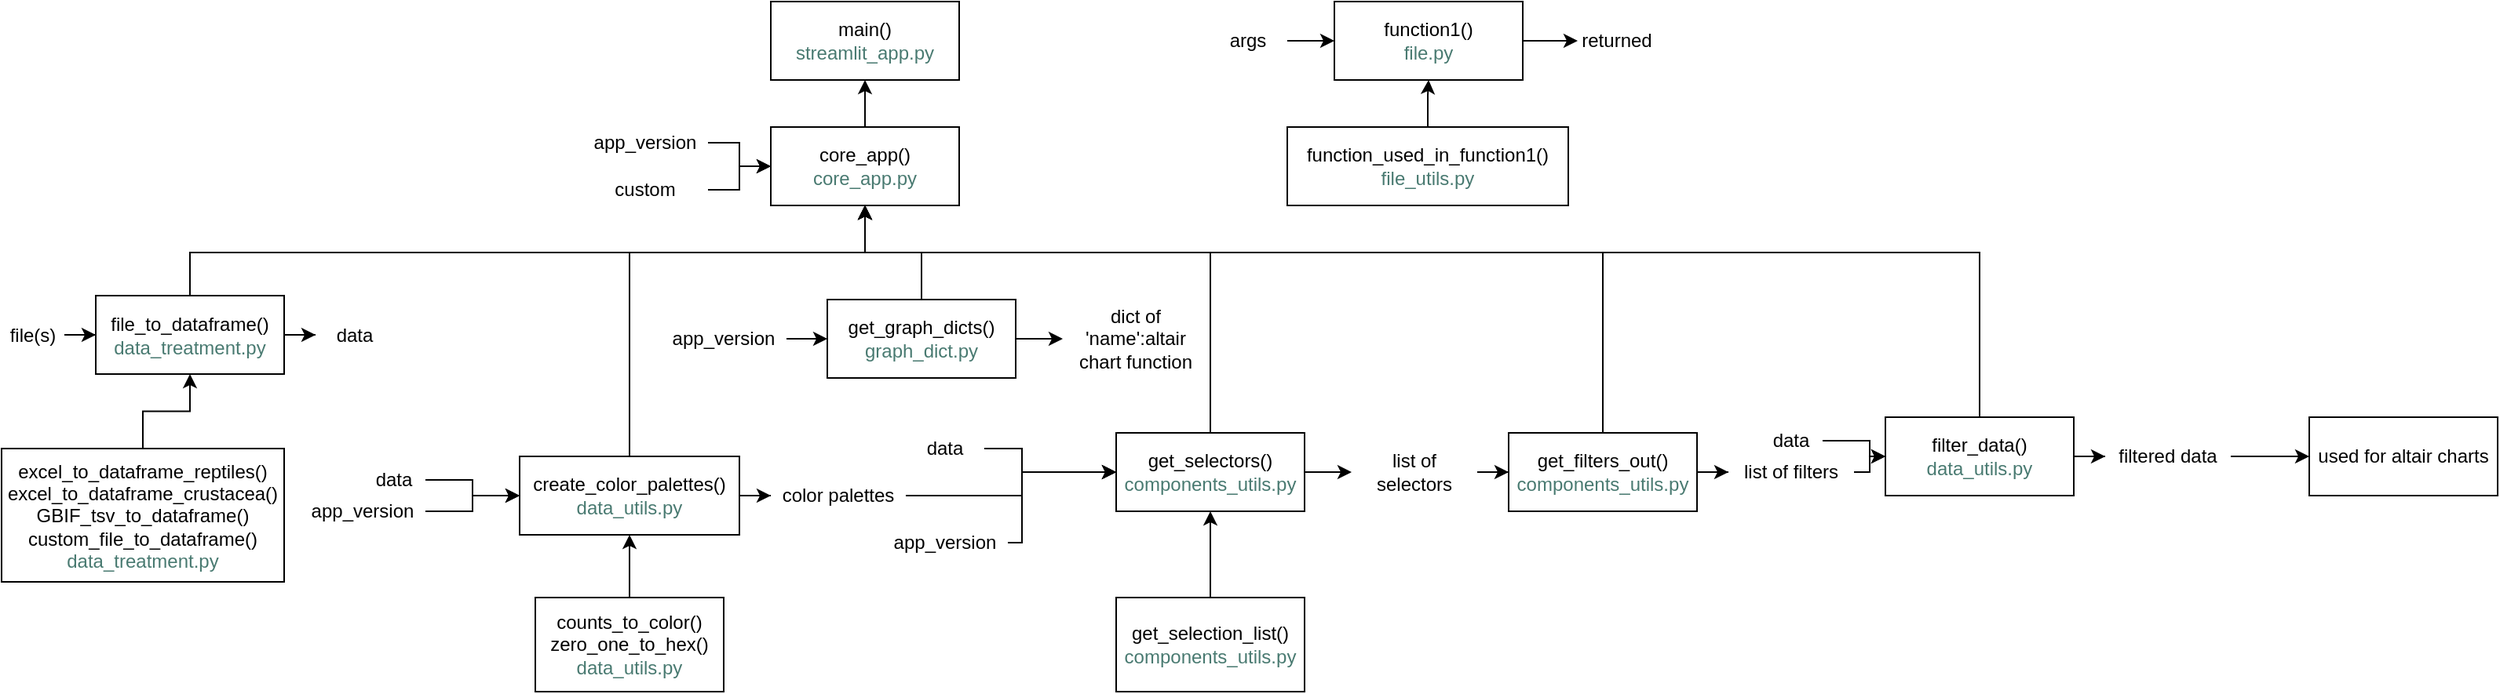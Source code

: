 <mxfile version="20.2.2" type="device"><diagram id="C5RBs43oDa-KdzZeNtuy" name="Page-1"><mxGraphModel dx="1745" dy="518" grid="1" gridSize="10" guides="1" tooltips="1" connect="1" arrows="1" fold="1" page="1" pageScale="1" pageWidth="827" pageHeight="1169" math="0" shadow="0"><root><mxCell id="WIyWlLk6GJQsqaUBKTNV-0"/><mxCell id="WIyWlLk6GJQsqaUBKTNV-1" parent="WIyWlLk6GJQsqaUBKTNV-0"/><mxCell id="5Yt961MOaG9CZg4HLsml-0" value="main()&lt;br&gt;&lt;div&gt;&lt;font color=&quot;#497A71&quot;&gt;streamlit_app.py&lt;/font&gt;&lt;/div&gt;" style="rounded=0;whiteSpace=wrap;html=1;" vertex="1" parent="WIyWlLk6GJQsqaUBKTNV-1"><mxGeometry x="340" y="120" width="120" height="50" as="geometry"/></mxCell><mxCell id="5Yt961MOaG9CZg4HLsml-9" value="" style="edgeStyle=orthogonalEdgeStyle;rounded=0;orthogonalLoop=1;jettySize=auto;html=1;" edge="1" parent="WIyWlLk6GJQsqaUBKTNV-1" source="5Yt961MOaG9CZg4HLsml-8" target="5Yt961MOaG9CZg4HLsml-0"><mxGeometry relative="1" as="geometry"/></mxCell><mxCell id="5Yt961MOaG9CZg4HLsml-8" value="&lt;div&gt;core_app()&lt;/div&gt;&lt;div&gt;&lt;font color=&quot;#497A71&quot;&gt;core_app.py&lt;/font&gt;&lt;br&gt;&lt;/div&gt;" style="rounded=0;whiteSpace=wrap;html=1;" vertex="1" parent="WIyWlLk6GJQsqaUBKTNV-1"><mxGeometry x="340" y="200" width="120" height="50" as="geometry"/></mxCell><mxCell id="5Yt961MOaG9CZg4HLsml-28" style="edgeStyle=orthogonalEdgeStyle;rounded=0;orthogonalLoop=1;jettySize=auto;html=1;exitX=0.5;exitY=0;exitDx=0;exitDy=0;" edge="1" parent="WIyWlLk6GJQsqaUBKTNV-1" source="5Yt961MOaG9CZg4HLsml-10"><mxGeometry relative="1" as="geometry"><mxPoint x="400" y="250" as="targetPoint"/><Array as="points"><mxPoint x="-30" y="280"/><mxPoint x="400" y="280"/></Array></mxGeometry></mxCell><mxCell id="5Yt961MOaG9CZg4HLsml-37" value="" style="edgeStyle=orthogonalEdgeStyle;rounded=0;orthogonalLoop=1;jettySize=auto;html=1;" edge="1" parent="WIyWlLk6GJQsqaUBKTNV-1" source="5Yt961MOaG9CZg4HLsml-10" target="5Yt961MOaG9CZg4HLsml-36"><mxGeometry relative="1" as="geometry"/></mxCell><mxCell id="5Yt961MOaG9CZg4HLsml-10" value="&lt;div&gt;file_to_dataframe()&lt;/div&gt;&lt;div&gt;&lt;font color=&quot;#497A71&quot;&gt;data_treatment.py&lt;/font&gt;&lt;br&gt;&lt;/div&gt;" style="rounded=0;whiteSpace=wrap;html=1;" vertex="1" parent="WIyWlLk6GJQsqaUBKTNV-1"><mxGeometry x="-90" y="307.5" width="120" height="50" as="geometry"/></mxCell><mxCell id="5Yt961MOaG9CZg4HLsml-27" style="edgeStyle=orthogonalEdgeStyle;rounded=0;orthogonalLoop=1;jettySize=auto;html=1;exitX=0.5;exitY=0;exitDx=0;exitDy=0;entryX=0.5;entryY=1;entryDx=0;entryDy=0;" edge="1" parent="WIyWlLk6GJQsqaUBKTNV-1" source="5Yt961MOaG9CZg4HLsml-11" target="5Yt961MOaG9CZg4HLsml-8"><mxGeometry relative="1" as="geometry"><Array as="points"><mxPoint x="250" y="280"/><mxPoint x="400" y="280"/></Array></mxGeometry></mxCell><mxCell id="5Yt961MOaG9CZg4HLsml-49" value="" style="edgeStyle=orthogonalEdgeStyle;rounded=0;orthogonalLoop=1;jettySize=auto;html=1;" edge="1" parent="WIyWlLk6GJQsqaUBKTNV-1" source="5Yt961MOaG9CZg4HLsml-11" target="5Yt961MOaG9CZg4HLsml-48"><mxGeometry relative="1" as="geometry"/></mxCell><mxCell id="5Yt961MOaG9CZg4HLsml-11" value="&lt;div&gt;create_color_palettes()&lt;/div&gt;&lt;div&gt;&lt;font color=&quot;#497A71&quot;&gt;data_utils.py&lt;/font&gt;&lt;br&gt;&lt;/div&gt;" style="rounded=0;whiteSpace=wrap;html=1;" vertex="1" parent="WIyWlLk6GJQsqaUBKTNV-1"><mxGeometry x="180" y="410" width="140" height="50" as="geometry"/></mxCell><mxCell id="5Yt961MOaG9CZg4HLsml-14" value="" style="edgeStyle=orthogonalEdgeStyle;rounded=0;orthogonalLoop=1;jettySize=auto;html=1;" edge="1" parent="WIyWlLk6GJQsqaUBKTNV-1" source="5Yt961MOaG9CZg4HLsml-12" target="5Yt961MOaG9CZg4HLsml-8"><mxGeometry relative="1" as="geometry"/></mxCell><mxCell id="5Yt961MOaG9CZg4HLsml-12" value="app_version" style="text;html=1;strokeColor=none;fillColor=none;align=center;verticalAlign=middle;whiteSpace=wrap;rounded=0;" vertex="1" parent="WIyWlLk6GJQsqaUBKTNV-1"><mxGeometry x="220" y="200" width="80" height="20" as="geometry"/></mxCell><mxCell id="5Yt961MOaG9CZg4HLsml-15" value="" style="edgeStyle=orthogonalEdgeStyle;rounded=0;orthogonalLoop=1;jettySize=auto;html=1;" edge="1" parent="WIyWlLk6GJQsqaUBKTNV-1" source="5Yt961MOaG9CZg4HLsml-13" target="5Yt961MOaG9CZg4HLsml-8"><mxGeometry relative="1" as="geometry"/></mxCell><mxCell id="5Yt961MOaG9CZg4HLsml-13" value="custom" style="text;html=1;strokeColor=none;fillColor=none;align=center;verticalAlign=middle;whiteSpace=wrap;rounded=0;" vertex="1" parent="WIyWlLk6GJQsqaUBKTNV-1"><mxGeometry x="220" y="230" width="80" height="20" as="geometry"/></mxCell><mxCell id="5Yt961MOaG9CZg4HLsml-55" style="edgeStyle=orthogonalEdgeStyle;rounded=0;orthogonalLoop=1;jettySize=auto;html=1;exitX=0.5;exitY=0;exitDx=0;exitDy=0;entryX=0.5;entryY=1;entryDx=0;entryDy=0;" edge="1" parent="WIyWlLk6GJQsqaUBKTNV-1" source="5Yt961MOaG9CZg4HLsml-18" target="5Yt961MOaG9CZg4HLsml-8"><mxGeometry relative="1" as="geometry"><Array as="points"><mxPoint x="620" y="280"/><mxPoint x="400" y="280"/></Array></mxGeometry></mxCell><mxCell id="5Yt961MOaG9CZg4HLsml-64" value="" style="edgeStyle=orthogonalEdgeStyle;rounded=0;orthogonalLoop=1;jettySize=auto;html=1;" edge="1" parent="WIyWlLk6GJQsqaUBKTNV-1" source="5Yt961MOaG9CZg4HLsml-18" target="5Yt961MOaG9CZg4HLsml-22"><mxGeometry relative="1" as="geometry"/></mxCell><mxCell id="5Yt961MOaG9CZg4HLsml-18" value="&lt;div&gt;get_selectors()&lt;/div&gt;&lt;div&gt;&lt;font color=&quot;#497A71&quot;&gt;components_utils.py&lt;/font&gt;&lt;br&gt;&lt;/div&gt;" style="rounded=0;whiteSpace=wrap;html=1;" vertex="1" parent="WIyWlLk6GJQsqaUBKTNV-1"><mxGeometry x="560" y="395" width="120" height="50" as="geometry"/></mxCell><mxCell id="5Yt961MOaG9CZg4HLsml-53" value="" style="edgeStyle=orthogonalEdgeStyle;rounded=0;orthogonalLoop=1;jettySize=auto;html=1;" edge="1" parent="WIyWlLk6GJQsqaUBKTNV-1" source="5Yt961MOaG9CZg4HLsml-19" target="5Yt961MOaG9CZg4HLsml-52"><mxGeometry relative="1" as="geometry"/></mxCell><mxCell id="5Yt961MOaG9CZg4HLsml-63" value="" style="edgeStyle=orthogonalEdgeStyle;rounded=0;orthogonalLoop=1;jettySize=auto;html=1;" edge="1" parent="WIyWlLk6GJQsqaUBKTNV-1" source="5Yt961MOaG9CZg4HLsml-19" target="5Yt961MOaG9CZg4HLsml-8"><mxGeometry relative="1" as="geometry"/></mxCell><mxCell id="5Yt961MOaG9CZg4HLsml-19" value="&lt;div&gt;get_graph_dicts()&lt;/div&gt;&lt;div&gt;&lt;font color=&quot;#497A71&quot;&gt;graph_dict.py&lt;/font&gt;&lt;br&gt;&lt;/div&gt;" style="rounded=0;whiteSpace=wrap;html=1;" vertex="1" parent="WIyWlLk6GJQsqaUBKTNV-1"><mxGeometry x="376" y="310" width="120" height="50" as="geometry"/></mxCell><mxCell id="5Yt961MOaG9CZg4HLsml-25" value="" style="edgeStyle=orthogonalEdgeStyle;rounded=0;orthogonalLoop=1;jettySize=auto;html=1;" edge="1" parent="WIyWlLk6GJQsqaUBKTNV-1" source="5Yt961MOaG9CZg4HLsml-20" target="5Yt961MOaG9CZg4HLsml-24"><mxGeometry relative="1" as="geometry"/></mxCell><mxCell id="5Yt961MOaG9CZg4HLsml-29" style="edgeStyle=orthogonalEdgeStyle;rounded=0;orthogonalLoop=1;jettySize=auto;html=1;exitX=0.5;exitY=0;exitDx=0;exitDy=0;" edge="1" parent="WIyWlLk6GJQsqaUBKTNV-1" source="5Yt961MOaG9CZg4HLsml-20"><mxGeometry relative="1" as="geometry"><mxPoint x="400" y="250" as="targetPoint"/><Array as="points"><mxPoint x="870" y="280"/><mxPoint x="400" y="280"/></Array></mxGeometry></mxCell><mxCell id="5Yt961MOaG9CZg4HLsml-20" value="&lt;div&gt;get_filters_out()&lt;/div&gt;&lt;div&gt;&lt;font color=&quot;#497A71&quot;&gt;components_utils.py&lt;/font&gt;&lt;br&gt;&lt;/div&gt;" style="rounded=0;whiteSpace=wrap;html=1;" vertex="1" parent="WIyWlLk6GJQsqaUBKTNV-1"><mxGeometry x="810" y="395" width="120" height="50" as="geometry"/></mxCell><mxCell id="5Yt961MOaG9CZg4HLsml-23" value="" style="edgeStyle=orthogonalEdgeStyle;rounded=0;orthogonalLoop=1;jettySize=auto;html=1;" edge="1" parent="WIyWlLk6GJQsqaUBKTNV-1" source="5Yt961MOaG9CZg4HLsml-22" target="5Yt961MOaG9CZg4HLsml-20"><mxGeometry relative="1" as="geometry"/></mxCell><mxCell id="5Yt961MOaG9CZg4HLsml-22" value="list of selectors" style="text;html=1;strokeColor=none;fillColor=none;align=center;verticalAlign=middle;whiteSpace=wrap;rounded=0;" vertex="1" parent="WIyWlLk6GJQsqaUBKTNV-1"><mxGeometry x="710" y="410" width="80" height="20" as="geometry"/></mxCell><mxCell id="5Yt961MOaG9CZg4HLsml-30" value="" style="edgeStyle=orthogonalEdgeStyle;rounded=0;orthogonalLoop=1;jettySize=auto;html=1;" edge="1" parent="WIyWlLk6GJQsqaUBKTNV-1" source="5Yt961MOaG9CZg4HLsml-24" target="5Yt961MOaG9CZg4HLsml-26"><mxGeometry relative="1" as="geometry"><Array as="points"><mxPoint x="1040" y="420"/><mxPoint x="1040" y="410"/></Array></mxGeometry></mxCell><mxCell id="5Yt961MOaG9CZg4HLsml-24" value="list of filters" style="text;html=1;strokeColor=none;fillColor=none;align=center;verticalAlign=middle;whiteSpace=wrap;rounded=0;" vertex="1" parent="WIyWlLk6GJQsqaUBKTNV-1"><mxGeometry x="950" y="410" width="80" height="20" as="geometry"/></mxCell><mxCell id="5Yt961MOaG9CZg4HLsml-32" value="" style="edgeStyle=orthogonalEdgeStyle;rounded=0;orthogonalLoop=1;jettySize=auto;html=1;" edge="1" parent="WIyWlLk6GJQsqaUBKTNV-1" source="5Yt961MOaG9CZg4HLsml-26" target="5Yt961MOaG9CZg4HLsml-31"><mxGeometry relative="1" as="geometry"/></mxCell><mxCell id="5Yt961MOaG9CZg4HLsml-33" style="edgeStyle=orthogonalEdgeStyle;rounded=0;orthogonalLoop=1;jettySize=auto;html=1;exitX=0.5;exitY=0;exitDx=0;exitDy=0;entryX=0.5;entryY=1;entryDx=0;entryDy=0;" edge="1" parent="WIyWlLk6GJQsqaUBKTNV-1" source="5Yt961MOaG9CZg4HLsml-26" target="5Yt961MOaG9CZg4HLsml-8"><mxGeometry relative="1" as="geometry"><Array as="points"><mxPoint x="1110" y="280"/><mxPoint x="400" y="280"/></Array></mxGeometry></mxCell><mxCell id="5Yt961MOaG9CZg4HLsml-26" value="&lt;div&gt;filter_data()&lt;/div&gt;&lt;div&gt;&lt;font color=&quot;#497A71&quot;&gt;data_utils.py&lt;/font&gt;&lt;br&gt;&lt;/div&gt;" style="rounded=0;whiteSpace=wrap;html=1;" vertex="1" parent="WIyWlLk6GJQsqaUBKTNV-1"><mxGeometry x="1050" y="385" width="120" height="50" as="geometry"/></mxCell><mxCell id="5Yt961MOaG9CZg4HLsml-66" value="" style="edgeStyle=orthogonalEdgeStyle;rounded=0;orthogonalLoop=1;jettySize=auto;html=1;fontColor=#497A71;" edge="1" parent="WIyWlLk6GJQsqaUBKTNV-1" source="5Yt961MOaG9CZg4HLsml-31" target="5Yt961MOaG9CZg4HLsml-65"><mxGeometry relative="1" as="geometry"/></mxCell><mxCell id="5Yt961MOaG9CZg4HLsml-31" value="filtered data" style="text;html=1;strokeColor=none;fillColor=none;align=center;verticalAlign=middle;whiteSpace=wrap;rounded=0;" vertex="1" parent="WIyWlLk6GJQsqaUBKTNV-1"><mxGeometry x="1190" y="400" width="80" height="20" as="geometry"/></mxCell><mxCell id="5Yt961MOaG9CZg4HLsml-35" value="" style="edgeStyle=orthogonalEdgeStyle;rounded=0;orthogonalLoop=1;jettySize=auto;html=1;" edge="1" parent="WIyWlLk6GJQsqaUBKTNV-1" source="5Yt961MOaG9CZg4HLsml-34" target="5Yt961MOaG9CZg4HLsml-26"><mxGeometry relative="1" as="geometry"><Array as="points"><mxPoint x="1040" y="400"/><mxPoint x="1040" y="410"/></Array></mxGeometry></mxCell><mxCell id="5Yt961MOaG9CZg4HLsml-34" value="data" style="text;html=1;strokeColor=none;fillColor=none;align=center;verticalAlign=middle;whiteSpace=wrap;rounded=0;" vertex="1" parent="WIyWlLk6GJQsqaUBKTNV-1"><mxGeometry x="970" y="390" width="40" height="20" as="geometry"/></mxCell><mxCell id="5Yt961MOaG9CZg4HLsml-36" value="data" style="text;html=1;strokeColor=none;fillColor=none;align=center;verticalAlign=middle;whiteSpace=wrap;rounded=0;" vertex="1" parent="WIyWlLk6GJQsqaUBKTNV-1"><mxGeometry x="50" y="322.5" width="50" height="20" as="geometry"/></mxCell><mxCell id="5Yt961MOaG9CZg4HLsml-39" value="" style="edgeStyle=orthogonalEdgeStyle;rounded=0;orthogonalLoop=1;jettySize=auto;html=1;" edge="1" parent="WIyWlLk6GJQsqaUBKTNV-1" source="5Yt961MOaG9CZg4HLsml-38" target="5Yt961MOaG9CZg4HLsml-10"><mxGeometry relative="1" as="geometry"/></mxCell><mxCell id="5Yt961MOaG9CZg4HLsml-38" value="file(s)" style="text;html=1;strokeColor=none;fillColor=none;align=center;verticalAlign=middle;whiteSpace=wrap;rounded=0;" vertex="1" parent="WIyWlLk6GJQsqaUBKTNV-1"><mxGeometry x="-150" y="322.5" width="40" height="20" as="geometry"/></mxCell><mxCell id="5Yt961MOaG9CZg4HLsml-47" value="" style="edgeStyle=orthogonalEdgeStyle;rounded=0;orthogonalLoop=1;jettySize=auto;html=1;" edge="1" parent="WIyWlLk6GJQsqaUBKTNV-1" source="5Yt961MOaG9CZg4HLsml-43" target="5Yt961MOaG9CZg4HLsml-11"><mxGeometry relative="1" as="geometry"/></mxCell><mxCell id="5Yt961MOaG9CZg4HLsml-43" value="data" style="text;html=1;strokeColor=none;fillColor=none;align=center;verticalAlign=middle;whiteSpace=wrap;rounded=0;" vertex="1" parent="WIyWlLk6GJQsqaUBKTNV-1"><mxGeometry x="80" y="415" width="40" height="20" as="geometry"/></mxCell><mxCell id="5Yt961MOaG9CZg4HLsml-46" value="" style="edgeStyle=orthogonalEdgeStyle;rounded=0;orthogonalLoop=1;jettySize=auto;html=1;" edge="1" parent="WIyWlLk6GJQsqaUBKTNV-1" source="5Yt961MOaG9CZg4HLsml-44" target="5Yt961MOaG9CZg4HLsml-11"><mxGeometry relative="1" as="geometry"/></mxCell><mxCell id="5Yt961MOaG9CZg4HLsml-44" value="app_version" style="text;html=1;strokeColor=none;fillColor=none;align=center;verticalAlign=middle;whiteSpace=wrap;rounded=0;" vertex="1" parent="WIyWlLk6GJQsqaUBKTNV-1"><mxGeometry x="40" y="435" width="80" height="20" as="geometry"/></mxCell><mxCell id="5Yt961MOaG9CZg4HLsml-58" style="edgeStyle=orthogonalEdgeStyle;rounded=0;orthogonalLoop=1;jettySize=auto;html=1;exitX=1;exitY=0.5;exitDx=0;exitDy=0;entryX=0;entryY=0.5;entryDx=0;entryDy=0;" edge="1" parent="WIyWlLk6GJQsqaUBKTNV-1" source="5Yt961MOaG9CZg4HLsml-48" target="5Yt961MOaG9CZg4HLsml-18"><mxGeometry relative="1" as="geometry"><Array as="points"><mxPoint x="500" y="435"/><mxPoint x="500" y="420"/></Array></mxGeometry></mxCell><mxCell id="5Yt961MOaG9CZg4HLsml-48" value="color palettes" style="text;html=1;strokeColor=none;fillColor=none;align=center;verticalAlign=middle;whiteSpace=wrap;rounded=0;" vertex="1" parent="WIyWlLk6GJQsqaUBKTNV-1"><mxGeometry x="340" y="425" width="86" height="20" as="geometry"/></mxCell><mxCell id="5Yt961MOaG9CZg4HLsml-51" value="" style="edgeStyle=orthogonalEdgeStyle;rounded=0;orthogonalLoop=1;jettySize=auto;html=1;" edge="1" parent="WIyWlLk6GJQsqaUBKTNV-1" source="5Yt961MOaG9CZg4HLsml-50" target="5Yt961MOaG9CZg4HLsml-19"><mxGeometry relative="1" as="geometry"/></mxCell><mxCell id="5Yt961MOaG9CZg4HLsml-50" value="app_version" style="text;html=1;strokeColor=none;fillColor=none;align=center;verticalAlign=middle;whiteSpace=wrap;rounded=0;" vertex="1" parent="WIyWlLk6GJQsqaUBKTNV-1"><mxGeometry x="270" y="325" width="80" height="20" as="geometry"/></mxCell><mxCell id="5Yt961MOaG9CZg4HLsml-52" value="dict of 'name':altair chart function" style="text;html=1;strokeColor=none;fillColor=none;align=center;verticalAlign=middle;whiteSpace=wrap;rounded=0;" vertex="1" parent="WIyWlLk6GJQsqaUBKTNV-1"><mxGeometry x="526" y="307.5" width="93" height="55" as="geometry"/></mxCell><mxCell id="5Yt961MOaG9CZg4HLsml-60" value="" style="edgeStyle=orthogonalEdgeStyle;rounded=0;orthogonalLoop=1;jettySize=auto;html=1;" edge="1" parent="WIyWlLk6GJQsqaUBKTNV-1" source="5Yt961MOaG9CZg4HLsml-59" target="5Yt961MOaG9CZg4HLsml-18"><mxGeometry relative="1" as="geometry"><Array as="points"><mxPoint x="500" y="405"/><mxPoint x="500" y="420"/></Array></mxGeometry></mxCell><mxCell id="5Yt961MOaG9CZg4HLsml-59" value="data" style="text;html=1;strokeColor=none;fillColor=none;align=center;verticalAlign=middle;whiteSpace=wrap;rounded=0;" vertex="1" parent="WIyWlLk6GJQsqaUBKTNV-1"><mxGeometry x="426" y="395" width="50" height="20" as="geometry"/></mxCell><mxCell id="5Yt961MOaG9CZg4HLsml-62" value="" style="edgeStyle=orthogonalEdgeStyle;rounded=0;orthogonalLoop=1;jettySize=auto;html=1;entryX=0;entryY=0.5;entryDx=0;entryDy=0;" edge="1" parent="WIyWlLk6GJQsqaUBKTNV-1" source="5Yt961MOaG9CZg4HLsml-61" target="5Yt961MOaG9CZg4HLsml-18"><mxGeometry relative="1" as="geometry"><Array as="points"><mxPoint x="500" y="465"/><mxPoint x="500" y="420"/></Array></mxGeometry></mxCell><mxCell id="5Yt961MOaG9CZg4HLsml-61" value="app_version" style="text;html=1;strokeColor=none;fillColor=none;align=center;verticalAlign=middle;whiteSpace=wrap;rounded=0;" vertex="1" parent="WIyWlLk6GJQsqaUBKTNV-1"><mxGeometry x="411" y="455" width="80" height="20" as="geometry"/></mxCell><mxCell id="5Yt961MOaG9CZg4HLsml-65" value="&lt;font color=&quot;#000000&quot;&gt;used for altair charts &lt;/font&gt;" style="whiteSpace=wrap;html=1;fontColor=#497A71;" vertex="1" parent="WIyWlLk6GJQsqaUBKTNV-1"><mxGeometry x="1320" y="385" width="120" height="50" as="geometry"/></mxCell><mxCell id="5Yt961MOaG9CZg4HLsml-71" value="" style="edgeStyle=orthogonalEdgeStyle;rounded=0;orthogonalLoop=1;jettySize=auto;html=1;fontColor=#497A71;" edge="1" parent="WIyWlLk6GJQsqaUBKTNV-1" source="5Yt961MOaG9CZg4HLsml-67" target="5Yt961MOaG9CZg4HLsml-70"><mxGeometry relative="1" as="geometry"/></mxCell><mxCell id="5Yt961MOaG9CZg4HLsml-67" value="&lt;div&gt;function1()&lt;/div&gt;&lt;div&gt;&lt;font color=&quot;#497A71&quot;&gt;file.py&lt;/font&gt;&lt;br&gt;&lt;/div&gt;" style="rounded=0;whiteSpace=wrap;html=1;fontColor=#000000;" vertex="1" parent="WIyWlLk6GJQsqaUBKTNV-1"><mxGeometry x="699" y="120" width="120" height="50" as="geometry"/></mxCell><mxCell id="5Yt961MOaG9CZg4HLsml-69" value="" style="edgeStyle=orthogonalEdgeStyle;rounded=0;orthogonalLoop=1;jettySize=auto;html=1;fontColor=#497A71;" edge="1" parent="WIyWlLk6GJQsqaUBKTNV-1" source="5Yt961MOaG9CZg4HLsml-68" target="5Yt961MOaG9CZg4HLsml-67"><mxGeometry relative="1" as="geometry"/></mxCell><mxCell id="5Yt961MOaG9CZg4HLsml-68" value="args" style="text;html=1;strokeColor=none;fillColor=none;align=center;verticalAlign=middle;whiteSpace=wrap;rounded=0;" vertex="1" parent="WIyWlLk6GJQsqaUBKTNV-1"><mxGeometry x="619" y="135" width="50" height="20" as="geometry"/></mxCell><mxCell id="5Yt961MOaG9CZg4HLsml-70" value="returned" style="text;html=1;strokeColor=none;fillColor=none;align=center;verticalAlign=middle;whiteSpace=wrap;rounded=0;" vertex="1" parent="WIyWlLk6GJQsqaUBKTNV-1"><mxGeometry x="854" y="135" width="50" height="20" as="geometry"/></mxCell><mxCell id="5Yt961MOaG9CZg4HLsml-73" value="" style="edgeStyle=orthogonalEdgeStyle;rounded=0;orthogonalLoop=1;jettySize=auto;html=1;fontColor=#000000;" edge="1" parent="WIyWlLk6GJQsqaUBKTNV-1" source="5Yt961MOaG9CZg4HLsml-72" target="5Yt961MOaG9CZg4HLsml-11"><mxGeometry relative="1" as="geometry"/></mxCell><mxCell id="5Yt961MOaG9CZg4HLsml-72" value="&lt;div&gt;&lt;font color=&quot;#000000&quot;&gt;counts_to_color()&lt;/font&gt;&lt;/div&gt;&lt;div&gt;&lt;font color=&quot;#000000&quot;&gt;zero_one_to_hex()&lt;/font&gt;&lt;/div&gt;&lt;div&gt;data_utils.py&lt;br&gt;&lt;/div&gt;" style="rounded=0;whiteSpace=wrap;html=1;fontColor=#497A71;" vertex="1" parent="WIyWlLk6GJQsqaUBKTNV-1"><mxGeometry x="190" y="500" width="120" height="60" as="geometry"/></mxCell><mxCell id="5Yt961MOaG9CZg4HLsml-75" value="" style="edgeStyle=orthogonalEdgeStyle;rounded=0;orthogonalLoop=1;jettySize=auto;html=1;fontColor=#000000;" edge="1" parent="WIyWlLk6GJQsqaUBKTNV-1" source="5Yt961MOaG9CZg4HLsml-74" target="5Yt961MOaG9CZg4HLsml-67"><mxGeometry relative="1" as="geometry"/></mxCell><mxCell id="5Yt961MOaG9CZg4HLsml-74" value="&lt;div&gt;function_used_in_function1()&lt;br&gt;&lt;/div&gt;&lt;div&gt;&lt;font color=&quot;#497A71&quot;&gt;file_utils.py&lt;/font&gt;&lt;br&gt;&lt;/div&gt;" style="rounded=0;whiteSpace=wrap;html=1;fontColor=#000000;" vertex="1" parent="WIyWlLk6GJQsqaUBKTNV-1"><mxGeometry x="669" y="200" width="179" height="50" as="geometry"/></mxCell><mxCell id="5Yt961MOaG9CZg4HLsml-78" value="" style="edgeStyle=orthogonalEdgeStyle;rounded=0;orthogonalLoop=1;jettySize=auto;html=1;fontColor=#000000;" edge="1" parent="WIyWlLk6GJQsqaUBKTNV-1" source="5Yt961MOaG9CZg4HLsml-77" target="5Yt961MOaG9CZg4HLsml-10"><mxGeometry relative="1" as="geometry"/></mxCell><mxCell id="5Yt961MOaG9CZg4HLsml-77" value="&lt;div&gt;&lt;font color=&quot;#000000&quot;&gt;excel_to_dataframe_reptiles()&lt;/font&gt;&lt;/div&gt;&lt;div&gt;&lt;font color=&quot;#000000&quot;&gt;excel_to_dataframe_crustacea()&lt;/font&gt;&lt;/div&gt;&lt;div&gt;&lt;font color=&quot;#000000&quot;&gt;GBIF_tsv_to_dataframe()&lt;/font&gt;&lt;/div&gt;&lt;div&gt;&lt;font color=&quot;#000000&quot;&gt;custom_file_to_dataframe()&lt;/font&gt;&lt;/div&gt;&lt;div&gt;data_treatment.py&lt;br&gt;&lt;/div&gt;" style="rounded=0;whiteSpace=wrap;html=1;fontColor=#497A71;" vertex="1" parent="WIyWlLk6GJQsqaUBKTNV-1"><mxGeometry x="-150" y="405" width="180" height="85" as="geometry"/></mxCell><mxCell id="5Yt961MOaG9CZg4HLsml-81" value="" style="edgeStyle=orthogonalEdgeStyle;rounded=0;orthogonalLoop=1;jettySize=auto;html=1;fontColor=#000000;" edge="1" parent="WIyWlLk6GJQsqaUBKTNV-1" source="5Yt961MOaG9CZg4HLsml-80" target="5Yt961MOaG9CZg4HLsml-18"><mxGeometry relative="1" as="geometry"/></mxCell><mxCell id="5Yt961MOaG9CZg4HLsml-80" value="&lt;div&gt;&lt;font color=&quot;#000000&quot;&gt;get_selection_list()&lt;/font&gt;&lt;/div&gt;&lt;div&gt;components_utils.py&lt;br&gt;&lt;/div&gt;" style="rounded=0;whiteSpace=wrap;html=1;fontColor=#497A71;" vertex="1" parent="WIyWlLk6GJQsqaUBKTNV-1"><mxGeometry x="560" y="500" width="120" height="60" as="geometry"/></mxCell></root></mxGraphModel></diagram></mxfile>